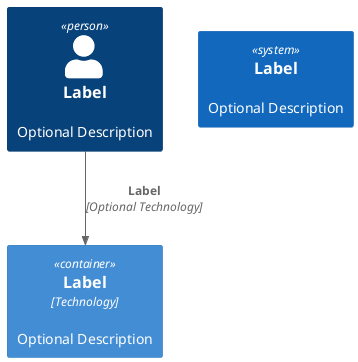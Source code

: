 @startuml C4_Elements
' !includeurl https://raw.githubusercontent.com/RicardoNiepel/C4-PlantUML/release/1-0/C4_Container.puml
!include <C4/C4_Container>

Person(personAlias, "Label", "Optional Description")
Container(containerAlias, "Label", "Technology", "Optional Description")
System(systemAlias, "Label", "Optional Description")

Rel(personAlias, containerAlias, "Label", "Optional Technology")
@enduml
